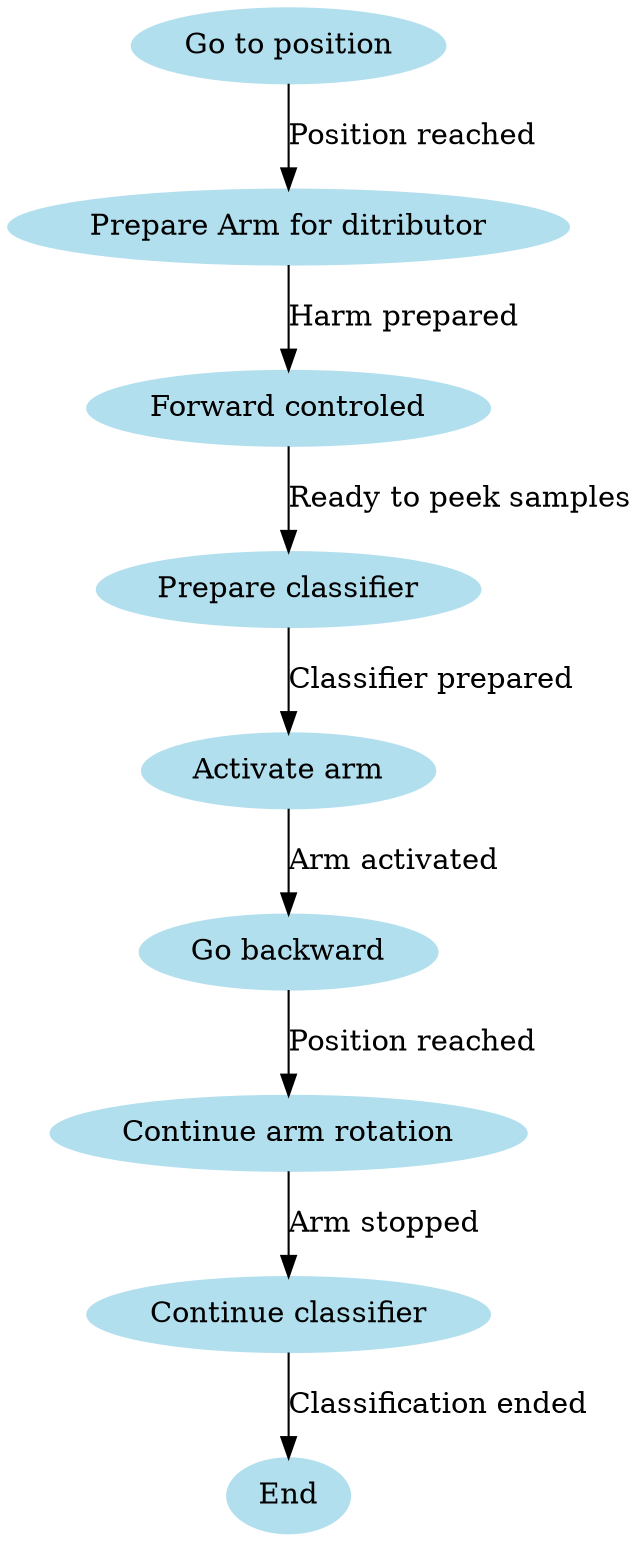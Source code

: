 /* IO.avr module. Get Samples Final State Machine */
digraph GetSamplesFsm 
{
	node [color=lightblue2, style=filled];
	"Go to position" -> "Prepare Arm for ditributor" [label = "Position reached"];
	"Prepare Arm for ditributor" -> "Forward controled" [label = "Harm prepared"];
	"Forward controled" -> "Prepare classifier" [label = "Ready to peek samples"];
	"Prepare classifier" -> "Activate arm" [label = "Classifier prepared"];
	"Activate arm" -> "Go backward" [label = "Arm activated"];
	"Go backward" -> "Continue arm rotation" [label = "Position reached"];
	"Continue arm rotation" -> "Continue classifier" [label = "Arm stopped"];
	"Continue classifier" -> End [label = "Classification ended"];
}
